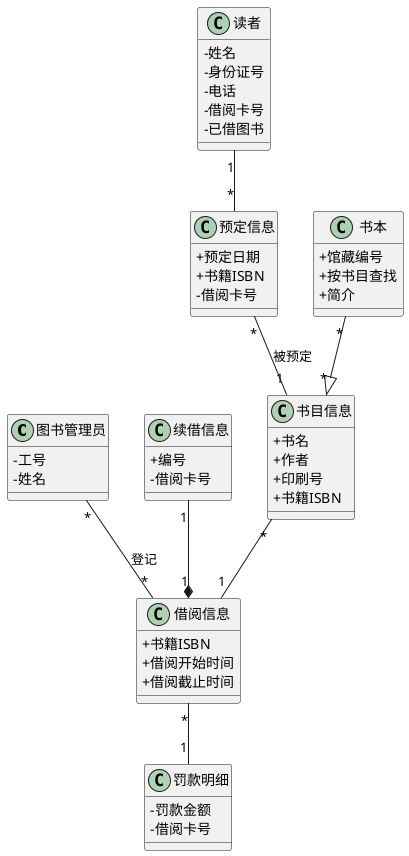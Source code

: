 @startuml
skinparam classAttributeIconSize 0
图书管理员"*" -- "*"借阅信息:登记
续借信息"1" --*  "1"借阅信息
读者"1" -- "*"预定信息
预定信息"*" -- "1"书目信息:被预定
书本"*" --|> "*"书目信息
借阅信息"*" -- "1"罚款明细
书目信息"*" -- "1"借阅信息
class 图书管理员 {
    -工号
    -姓名
}
class 读者{
    -姓名
    -身份证号
    -电话
    -借阅卡号
    -已借图书
}
class 书目信息{
    +书名
    +作者
    +印刷号
    +书籍ISBN
}
class 书本{
    +馆藏编号
    +按书目查找
    +简介
}
class 借阅信息{
    +书籍ISBN
    +借阅开始时间
    +借阅截止时间
}
class 预定信息{
    +预定日期
    +书籍ISBN
    -借阅卡号
}
class 罚款明细{
    -罚款金额
    -借阅卡号
}
class 续借信息{
    +编号
    -借阅卡号
}

@enduml